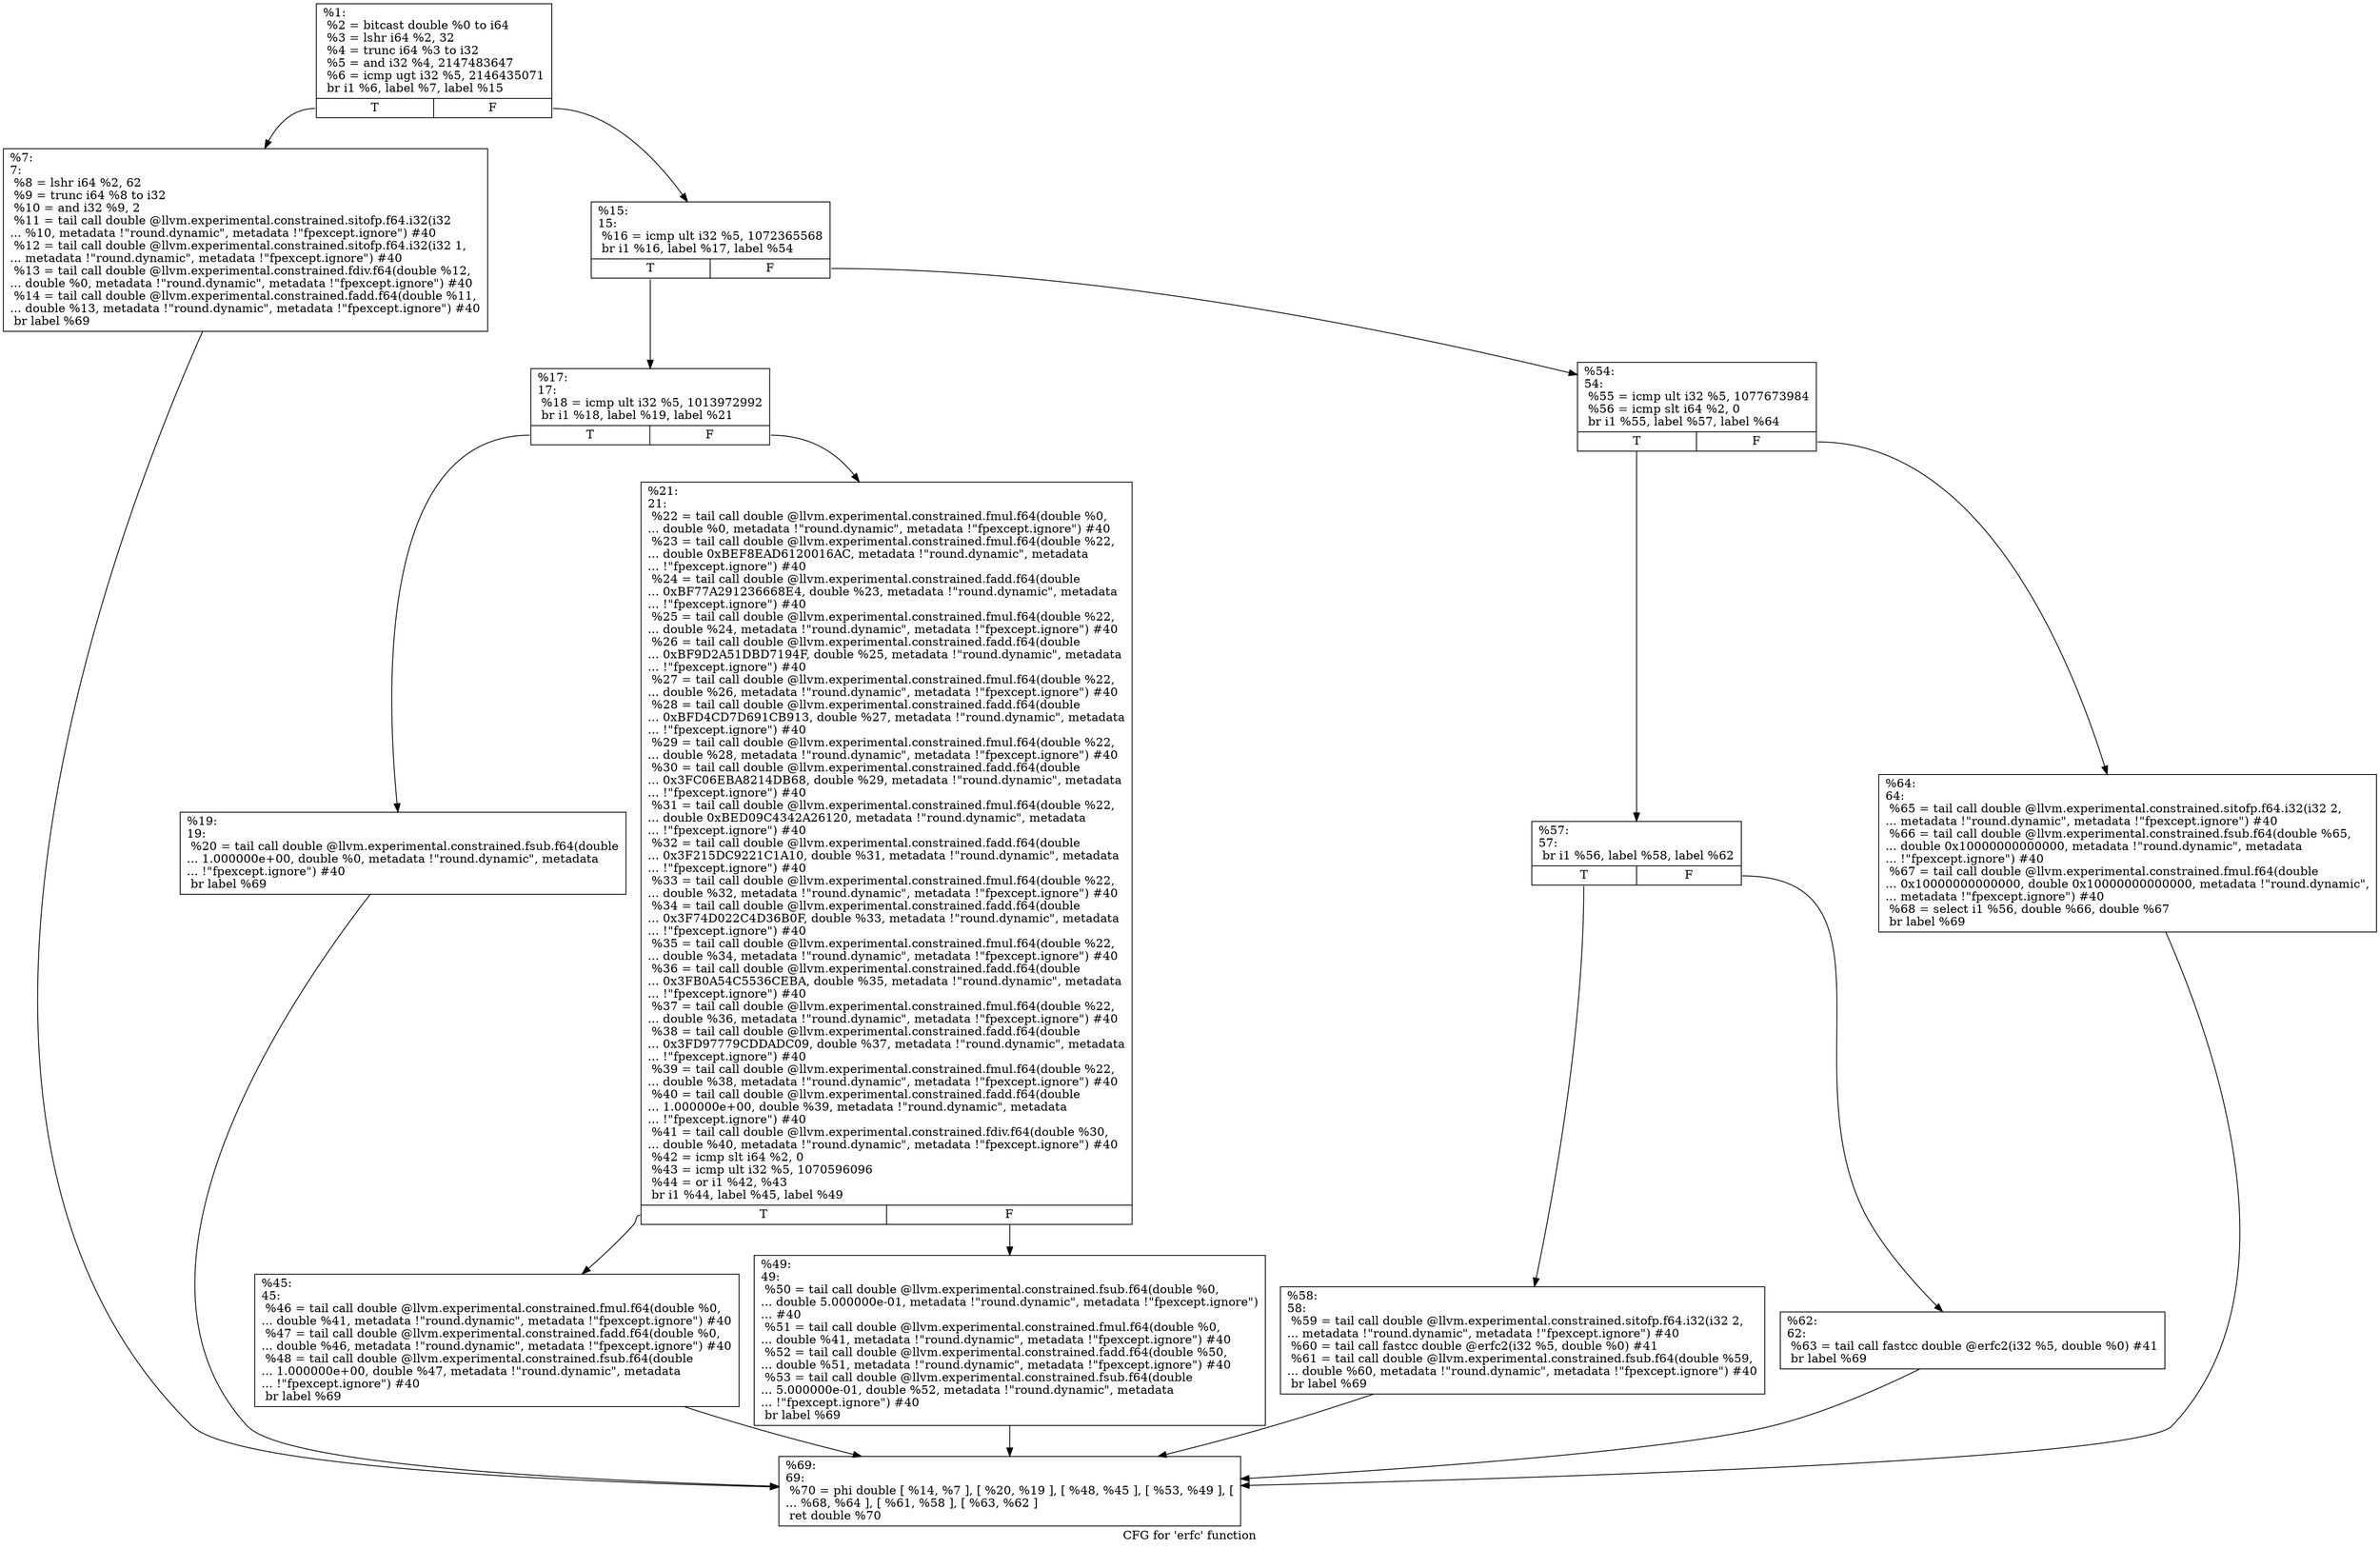 digraph "CFG for 'erfc' function" {
	label="CFG for 'erfc' function";

	Node0x1af09a0 [shape=record,label="{%1:\l  %2 = bitcast double %0 to i64\l  %3 = lshr i64 %2, 32\l  %4 = trunc i64 %3 to i32\l  %5 = and i32 %4, 2147483647\l  %6 = icmp ugt i32 %5, 2146435071\l  br i1 %6, label %7, label %15\l|{<s0>T|<s1>F}}"];
	Node0x1af09a0:s0 -> Node0x1af09f0;
	Node0x1af09a0:s1 -> Node0x1af0a40;
	Node0x1af09f0 [shape=record,label="{%7:\l7:                                                \l  %8 = lshr i64 %2, 62\l  %9 = trunc i64 %8 to i32\l  %10 = and i32 %9, 2\l  %11 = tail call double @llvm.experimental.constrained.sitofp.f64.i32(i32\l... %10, metadata !\"round.dynamic\", metadata !\"fpexcept.ignore\") #40\l  %12 = tail call double @llvm.experimental.constrained.sitofp.f64.i32(i32 1,\l... metadata !\"round.dynamic\", metadata !\"fpexcept.ignore\") #40\l  %13 = tail call double @llvm.experimental.constrained.fdiv.f64(double %12,\l... double %0, metadata !\"round.dynamic\", metadata !\"fpexcept.ignore\") #40\l  %14 = tail call double @llvm.experimental.constrained.fadd.f64(double %11,\l... double %13, metadata !\"round.dynamic\", metadata !\"fpexcept.ignore\") #40\l  br label %69\l}"];
	Node0x1af09f0 -> Node0x1af0db0;
	Node0x1af0a40 [shape=record,label="{%15:\l15:                                               \l  %16 = icmp ult i32 %5, 1072365568\l  br i1 %16, label %17, label %54\l|{<s0>T|<s1>F}}"];
	Node0x1af0a40:s0 -> Node0x1af0a90;
	Node0x1af0a40:s1 -> Node0x1af0c20;
	Node0x1af0a90 [shape=record,label="{%17:\l17:                                               \l  %18 = icmp ult i32 %5, 1013972992\l  br i1 %18, label %19, label %21\l|{<s0>T|<s1>F}}"];
	Node0x1af0a90:s0 -> Node0x1af0ae0;
	Node0x1af0a90:s1 -> Node0x1af0b30;
	Node0x1af0ae0 [shape=record,label="{%19:\l19:                                               \l  %20 = tail call double @llvm.experimental.constrained.fsub.f64(double\l... 1.000000e+00, double %0, metadata !\"round.dynamic\", metadata\l... !\"fpexcept.ignore\") #40\l  br label %69\l}"];
	Node0x1af0ae0 -> Node0x1af0db0;
	Node0x1af0b30 [shape=record,label="{%21:\l21:                                               \l  %22 = tail call double @llvm.experimental.constrained.fmul.f64(double %0,\l... double %0, metadata !\"round.dynamic\", metadata !\"fpexcept.ignore\") #40\l  %23 = tail call double @llvm.experimental.constrained.fmul.f64(double %22,\l... double 0xBEF8EAD6120016AC, metadata !\"round.dynamic\", metadata\l... !\"fpexcept.ignore\") #40\l  %24 = tail call double @llvm.experimental.constrained.fadd.f64(double\l... 0xBF77A291236668E4, double %23, metadata !\"round.dynamic\", metadata\l... !\"fpexcept.ignore\") #40\l  %25 = tail call double @llvm.experimental.constrained.fmul.f64(double %22,\l... double %24, metadata !\"round.dynamic\", metadata !\"fpexcept.ignore\") #40\l  %26 = tail call double @llvm.experimental.constrained.fadd.f64(double\l... 0xBF9D2A51DBD7194F, double %25, metadata !\"round.dynamic\", metadata\l... !\"fpexcept.ignore\") #40\l  %27 = tail call double @llvm.experimental.constrained.fmul.f64(double %22,\l... double %26, metadata !\"round.dynamic\", metadata !\"fpexcept.ignore\") #40\l  %28 = tail call double @llvm.experimental.constrained.fadd.f64(double\l... 0xBFD4CD7D691CB913, double %27, metadata !\"round.dynamic\", metadata\l... !\"fpexcept.ignore\") #40\l  %29 = tail call double @llvm.experimental.constrained.fmul.f64(double %22,\l... double %28, metadata !\"round.dynamic\", metadata !\"fpexcept.ignore\") #40\l  %30 = tail call double @llvm.experimental.constrained.fadd.f64(double\l... 0x3FC06EBA8214DB68, double %29, metadata !\"round.dynamic\", metadata\l... !\"fpexcept.ignore\") #40\l  %31 = tail call double @llvm.experimental.constrained.fmul.f64(double %22,\l... double 0xBED09C4342A26120, metadata !\"round.dynamic\", metadata\l... !\"fpexcept.ignore\") #40\l  %32 = tail call double @llvm.experimental.constrained.fadd.f64(double\l... 0x3F215DC9221C1A10, double %31, metadata !\"round.dynamic\", metadata\l... !\"fpexcept.ignore\") #40\l  %33 = tail call double @llvm.experimental.constrained.fmul.f64(double %22,\l... double %32, metadata !\"round.dynamic\", metadata !\"fpexcept.ignore\") #40\l  %34 = tail call double @llvm.experimental.constrained.fadd.f64(double\l... 0x3F74D022C4D36B0F, double %33, metadata !\"round.dynamic\", metadata\l... !\"fpexcept.ignore\") #40\l  %35 = tail call double @llvm.experimental.constrained.fmul.f64(double %22,\l... double %34, metadata !\"round.dynamic\", metadata !\"fpexcept.ignore\") #40\l  %36 = tail call double @llvm.experimental.constrained.fadd.f64(double\l... 0x3FB0A54C5536CEBA, double %35, metadata !\"round.dynamic\", metadata\l... !\"fpexcept.ignore\") #40\l  %37 = tail call double @llvm.experimental.constrained.fmul.f64(double %22,\l... double %36, metadata !\"round.dynamic\", metadata !\"fpexcept.ignore\") #40\l  %38 = tail call double @llvm.experimental.constrained.fadd.f64(double\l... 0x3FD97779CDDADC09, double %37, metadata !\"round.dynamic\", metadata\l... !\"fpexcept.ignore\") #40\l  %39 = tail call double @llvm.experimental.constrained.fmul.f64(double %22,\l... double %38, metadata !\"round.dynamic\", metadata !\"fpexcept.ignore\") #40\l  %40 = tail call double @llvm.experimental.constrained.fadd.f64(double\l... 1.000000e+00, double %39, metadata !\"round.dynamic\", metadata\l... !\"fpexcept.ignore\") #40\l  %41 = tail call double @llvm.experimental.constrained.fdiv.f64(double %30,\l... double %40, metadata !\"round.dynamic\", metadata !\"fpexcept.ignore\") #40\l  %42 = icmp slt i64 %2, 0\l  %43 = icmp ult i32 %5, 1070596096\l  %44 = or i1 %42, %43\l  br i1 %44, label %45, label %49\l|{<s0>T|<s1>F}}"];
	Node0x1af0b30:s0 -> Node0x1af0b80;
	Node0x1af0b30:s1 -> Node0x1af0bd0;
	Node0x1af0b80 [shape=record,label="{%45:\l45:                                               \l  %46 = tail call double @llvm.experimental.constrained.fmul.f64(double %0,\l... double %41, metadata !\"round.dynamic\", metadata !\"fpexcept.ignore\") #40\l  %47 = tail call double @llvm.experimental.constrained.fadd.f64(double %0,\l... double %46, metadata !\"round.dynamic\", metadata !\"fpexcept.ignore\") #40\l  %48 = tail call double @llvm.experimental.constrained.fsub.f64(double\l... 1.000000e+00, double %47, metadata !\"round.dynamic\", metadata\l... !\"fpexcept.ignore\") #40\l  br label %69\l}"];
	Node0x1af0b80 -> Node0x1af0db0;
	Node0x1af0bd0 [shape=record,label="{%49:\l49:                                               \l  %50 = tail call double @llvm.experimental.constrained.fsub.f64(double %0,\l... double 5.000000e-01, metadata !\"round.dynamic\", metadata !\"fpexcept.ignore\")\l... #40\l  %51 = tail call double @llvm.experimental.constrained.fmul.f64(double %0,\l... double %41, metadata !\"round.dynamic\", metadata !\"fpexcept.ignore\") #40\l  %52 = tail call double @llvm.experimental.constrained.fadd.f64(double %50,\l... double %51, metadata !\"round.dynamic\", metadata !\"fpexcept.ignore\") #40\l  %53 = tail call double @llvm.experimental.constrained.fsub.f64(double\l... 5.000000e-01, double %52, metadata !\"round.dynamic\", metadata\l... !\"fpexcept.ignore\") #40\l  br label %69\l}"];
	Node0x1af0bd0 -> Node0x1af0db0;
	Node0x1af0c20 [shape=record,label="{%54:\l54:                                               \l  %55 = icmp ult i32 %5, 1077673984\l  %56 = icmp slt i64 %2, 0\l  br i1 %55, label %57, label %64\l|{<s0>T|<s1>F}}"];
	Node0x1af0c20:s0 -> Node0x1af0c70;
	Node0x1af0c20:s1 -> Node0x1af0d60;
	Node0x1af0c70 [shape=record,label="{%57:\l57:                                               \l  br i1 %56, label %58, label %62\l|{<s0>T|<s1>F}}"];
	Node0x1af0c70:s0 -> Node0x1af0cc0;
	Node0x1af0c70:s1 -> Node0x1af0d10;
	Node0x1af0cc0 [shape=record,label="{%58:\l58:                                               \l  %59 = tail call double @llvm.experimental.constrained.sitofp.f64.i32(i32 2,\l... metadata !\"round.dynamic\", metadata !\"fpexcept.ignore\") #40\l  %60 = tail call fastcc double @erfc2(i32 %5, double %0) #41\l  %61 = tail call double @llvm.experimental.constrained.fsub.f64(double %59,\l... double %60, metadata !\"round.dynamic\", metadata !\"fpexcept.ignore\") #40\l  br label %69\l}"];
	Node0x1af0cc0 -> Node0x1af0db0;
	Node0x1af0d10 [shape=record,label="{%62:\l62:                                               \l  %63 = tail call fastcc double @erfc2(i32 %5, double %0) #41\l  br label %69\l}"];
	Node0x1af0d10 -> Node0x1af0db0;
	Node0x1af0d60 [shape=record,label="{%64:\l64:                                               \l  %65 = tail call double @llvm.experimental.constrained.sitofp.f64.i32(i32 2,\l... metadata !\"round.dynamic\", metadata !\"fpexcept.ignore\") #40\l  %66 = tail call double @llvm.experimental.constrained.fsub.f64(double %65,\l... double 0x10000000000000, metadata !\"round.dynamic\", metadata\l... !\"fpexcept.ignore\") #40\l  %67 = tail call double @llvm.experimental.constrained.fmul.f64(double\l... 0x10000000000000, double 0x10000000000000, metadata !\"round.dynamic\",\l... metadata !\"fpexcept.ignore\") #40\l  %68 = select i1 %56, double %66, double %67\l  br label %69\l}"];
	Node0x1af0d60 -> Node0x1af0db0;
	Node0x1af0db0 [shape=record,label="{%69:\l69:                                               \l  %70 = phi double [ %14, %7 ], [ %20, %19 ], [ %48, %45 ], [ %53, %49 ], [\l... %68, %64 ], [ %61, %58 ], [ %63, %62 ]\l  ret double %70\l}"];
}
